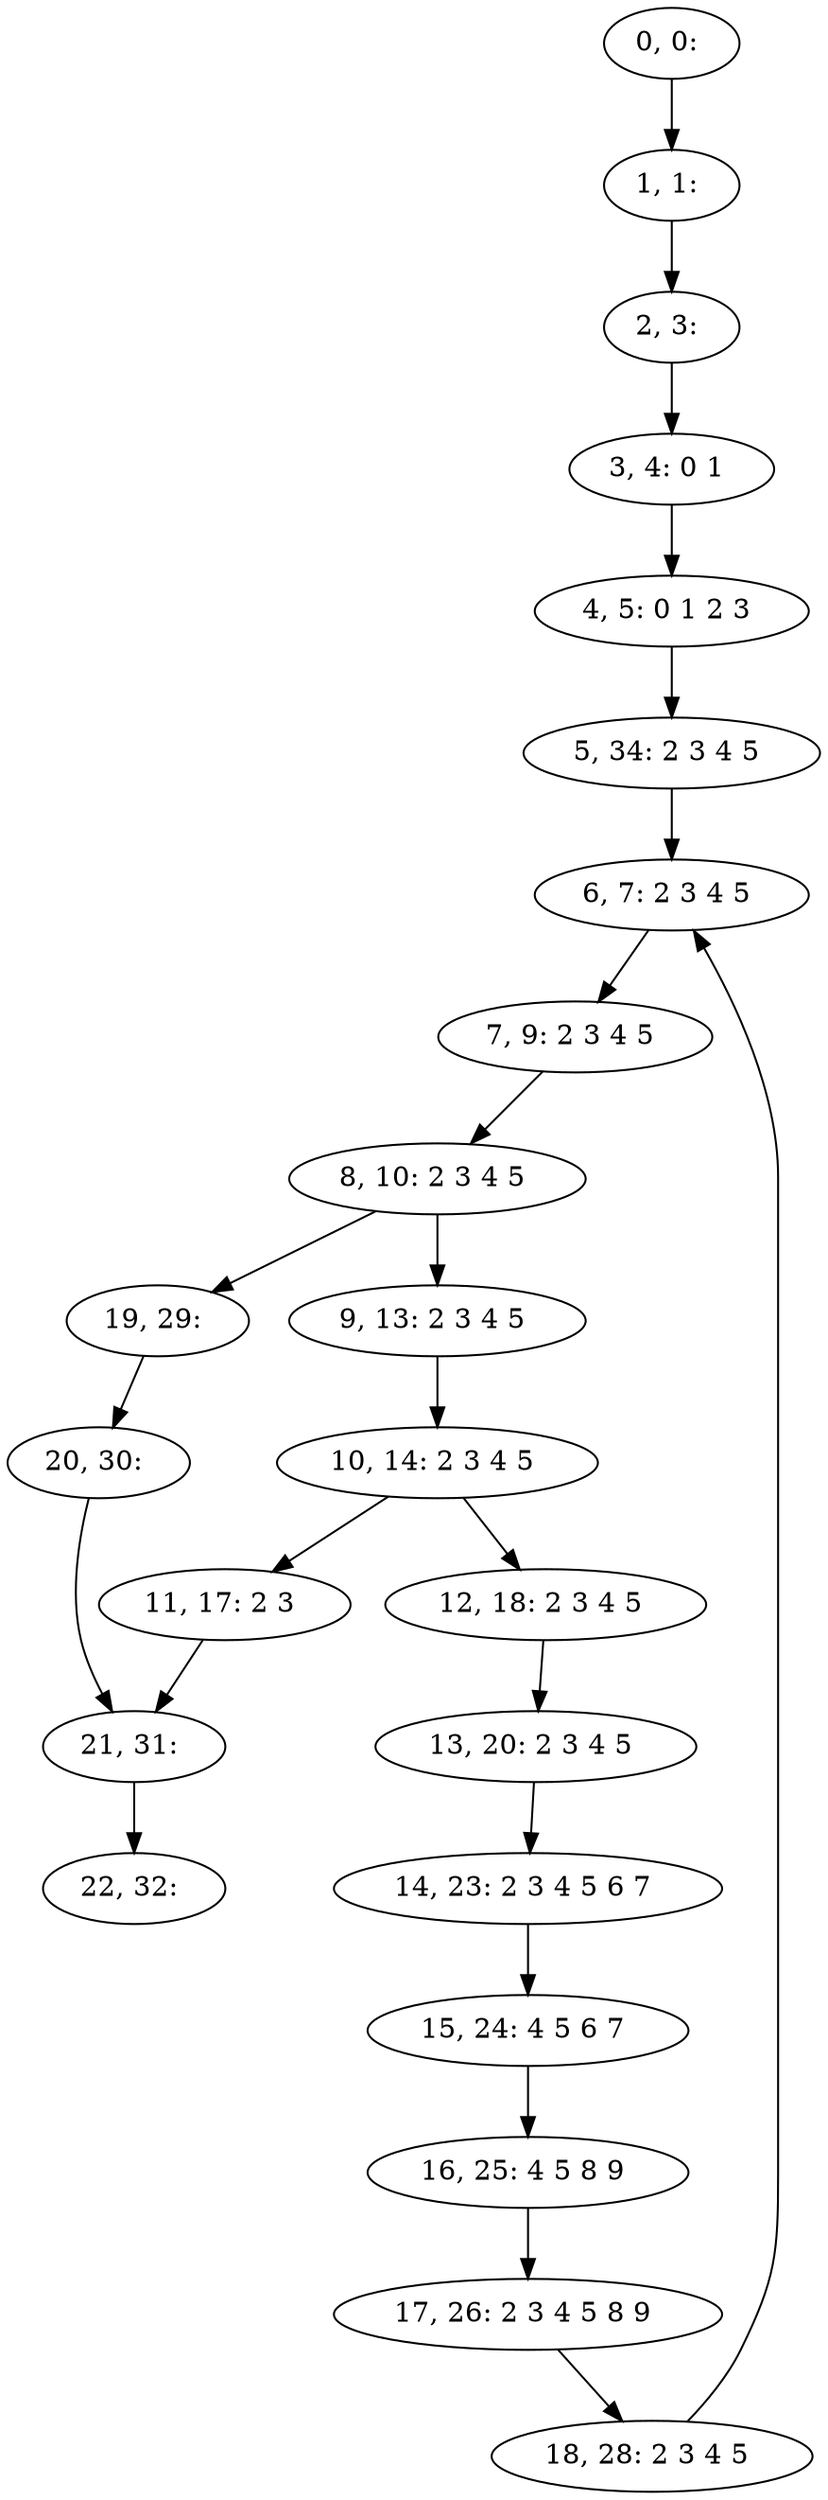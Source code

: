 digraph G {
0[label="0, 0: "];
1[label="1, 1: "];
2[label="2, 3: "];
3[label="3, 4: 0 1 "];
4[label="4, 5: 0 1 2 3 "];
5[label="5, 34: 2 3 4 5 "];
6[label="6, 7: 2 3 4 5 "];
7[label="7, 9: 2 3 4 5 "];
8[label="8, 10: 2 3 4 5 "];
9[label="9, 13: 2 3 4 5 "];
10[label="10, 14: 2 3 4 5 "];
11[label="11, 17: 2 3 "];
12[label="12, 18: 2 3 4 5 "];
13[label="13, 20: 2 3 4 5 "];
14[label="14, 23: 2 3 4 5 6 7 "];
15[label="15, 24: 4 5 6 7 "];
16[label="16, 25: 4 5 8 9 "];
17[label="17, 26: 2 3 4 5 8 9 "];
18[label="18, 28: 2 3 4 5 "];
19[label="19, 29: "];
20[label="20, 30: "];
21[label="21, 31: "];
22[label="22, 32: "];
0->1 ;
1->2 ;
2->3 ;
3->4 ;
4->5 ;
5->6 ;
6->7 ;
7->8 ;
8->9 ;
8->19 ;
9->10 ;
10->11 ;
10->12 ;
11->21 ;
12->13 ;
13->14 ;
14->15 ;
15->16 ;
16->17 ;
17->18 ;
18->6 ;
19->20 ;
20->21 ;
21->22 ;
}
